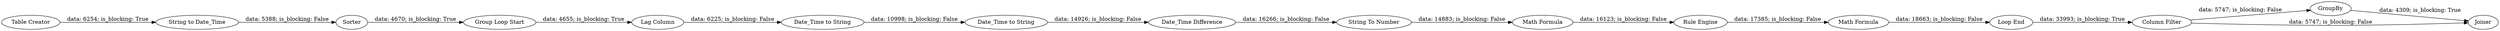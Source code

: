 digraph {
	"1651225483273994974_55" [label="Group Loop Start"]
	"1651225483273994974_46" [label="Date_Time to String"]
	"1651225483273994974_48" [label="String To Number"]
	"1651225483273994974_57" [label="Column Filter"]
	"1651225483273994974_56" [label="Loop End"]
	"1651225483273994974_58" [label=GroupBy]
	"1651225483273994974_59" [label=Joiner]
	"1651225483273994974_1" [label="Table Creator"]
	"1651225483273994974_6" [label=Sorter]
	"1651225483273994974_50" [label="Rule Engine"]
	"1651225483273994974_47" [label="Date_Time to String"]
	"1651225483273994974_51" [label="Math Formula"]
	"1651225483273994974_53" [label="Lag Column"]
	"1651225483273994974_2" [label="String to Date_Time"]
	"1651225483273994974_45" [label="Math Formula"]
	"1651225483273994974_49" [label="Date_Time Difference"]
	"1651225483273994974_56" -> "1651225483273994974_57" [label="data: 33993; is_blocking: True"]
	"1651225483273994974_45" -> "1651225483273994974_50" [label="data: 16123; is_blocking: False"]
	"1651225483273994974_2" -> "1651225483273994974_6" [label="data: 5388; is_blocking: False"]
	"1651225483273994974_46" -> "1651225483273994974_49" [label="data: 14926; is_blocking: False"]
	"1651225483273994974_50" -> "1651225483273994974_51" [label="data: 17385; is_blocking: False"]
	"1651225483273994974_53" -> "1651225483273994974_47" [label="data: 6225; is_blocking: False"]
	"1651225483273994974_58" -> "1651225483273994974_59" [label="data: 4309; is_blocking: True"]
	"1651225483273994974_6" -> "1651225483273994974_55" [label="data: 4670; is_blocking: True"]
	"1651225483273994974_48" -> "1651225483273994974_45" [label="data: 14883; is_blocking: False"]
	"1651225483273994974_51" -> "1651225483273994974_56" [label="data: 18663; is_blocking: False"]
	"1651225483273994974_57" -> "1651225483273994974_59" [label="data: 5747; is_blocking: False"]
	"1651225483273994974_55" -> "1651225483273994974_53" [label="data: 4655; is_blocking: True"]
	"1651225483273994974_57" -> "1651225483273994974_58" [label="data: 5747; is_blocking: False"]
	"1651225483273994974_47" -> "1651225483273994974_46" [label="data: 10998; is_blocking: False"]
	"1651225483273994974_1" -> "1651225483273994974_2" [label="data: 6254; is_blocking: True"]
	"1651225483273994974_49" -> "1651225483273994974_48" [label="data: 16266; is_blocking: False"]
	rankdir=LR
}
